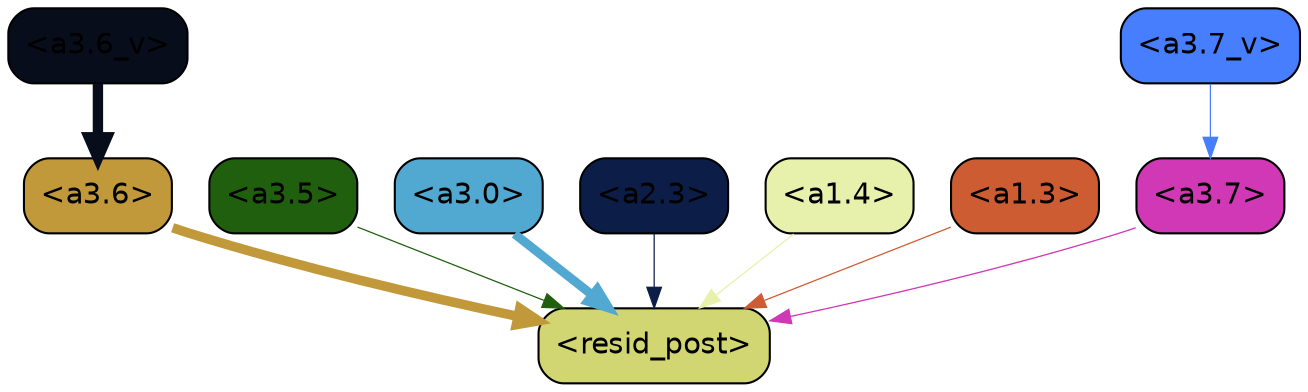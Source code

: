 strict digraph "" {
	graph [bgcolor=transparent,
		layout=dot,
		overlap=false,
		splines=true
	];
	"<a3.7>"	[color=black,
		fillcolor="#d038b6",
		fontname=Helvetica,
		shape=box,
		style="filled, rounded"];
	"<resid_post>"	[color=black,
		fillcolor="#d1d572",
		fontname=Helvetica,
		shape=box,
		style="filled, rounded"];
	"<a3.7>" -> "<resid_post>"	[color="#d038b6",
		penwidth=0.6239100098609924];
	"<a3.6>"	[color=black,
		fillcolor="#c1993b",
		fontname=Helvetica,
		shape=box,
		style="filled, rounded"];
	"<a3.6>" -> "<resid_post>"	[color="#c1993b",
		penwidth=4.569062113761902];
	"<a3.5>"	[color=black,
		fillcolor="#205f0e",
		fontname=Helvetica,
		shape=box,
		style="filled, rounded"];
	"<a3.5>" -> "<resid_post>"	[color="#205f0e",
		penwidth=0.6];
	"<a3.0>"	[color=black,
		fillcolor="#51a8d0",
		fontname=Helvetica,
		shape=box,
		style="filled, rounded"];
	"<a3.0>" -> "<resid_post>"	[color="#51a8d0",
		penwidth=4.283544182777405];
	"<a2.3>"	[color=black,
		fillcolor="#0c1e48",
		fontname=Helvetica,
		shape=box,
		style="filled, rounded"];
	"<a2.3>" -> "<resid_post>"	[color="#0c1e48",
		penwidth=0.6];
	"<a1.4>"	[color=black,
		fillcolor="#e8f1ac",
		fontname=Helvetica,
		shape=box,
		style="filled, rounded"];
	"<a1.4>" -> "<resid_post>"	[color="#e8f1ac",
		penwidth=0.6];
	"<a1.3>"	[color=black,
		fillcolor="#ce5c32",
		fontname=Helvetica,
		shape=box,
		style="filled, rounded"];
	"<a1.3>" -> "<resid_post>"	[color="#ce5c32",
		penwidth=0.6];
	"<a3.7_v>"	[color=black,
		fillcolor="#467efd",
		fontname=Helvetica,
		shape=box,
		style="filled, rounded"];
	"<a3.7_v>" -> "<a3.7>"	[color="#467efd",
		penwidth=0.6];
	"<a3.6_v>"	[color=black,
		fillcolor="#070d1a",
		fontname=Helvetica,
		shape=box,
		style="filled, rounded"];
	"<a3.6_v>" -> "<a3.6>"	[color="#070d1a",
		penwidth=4.981305837631226];
}
